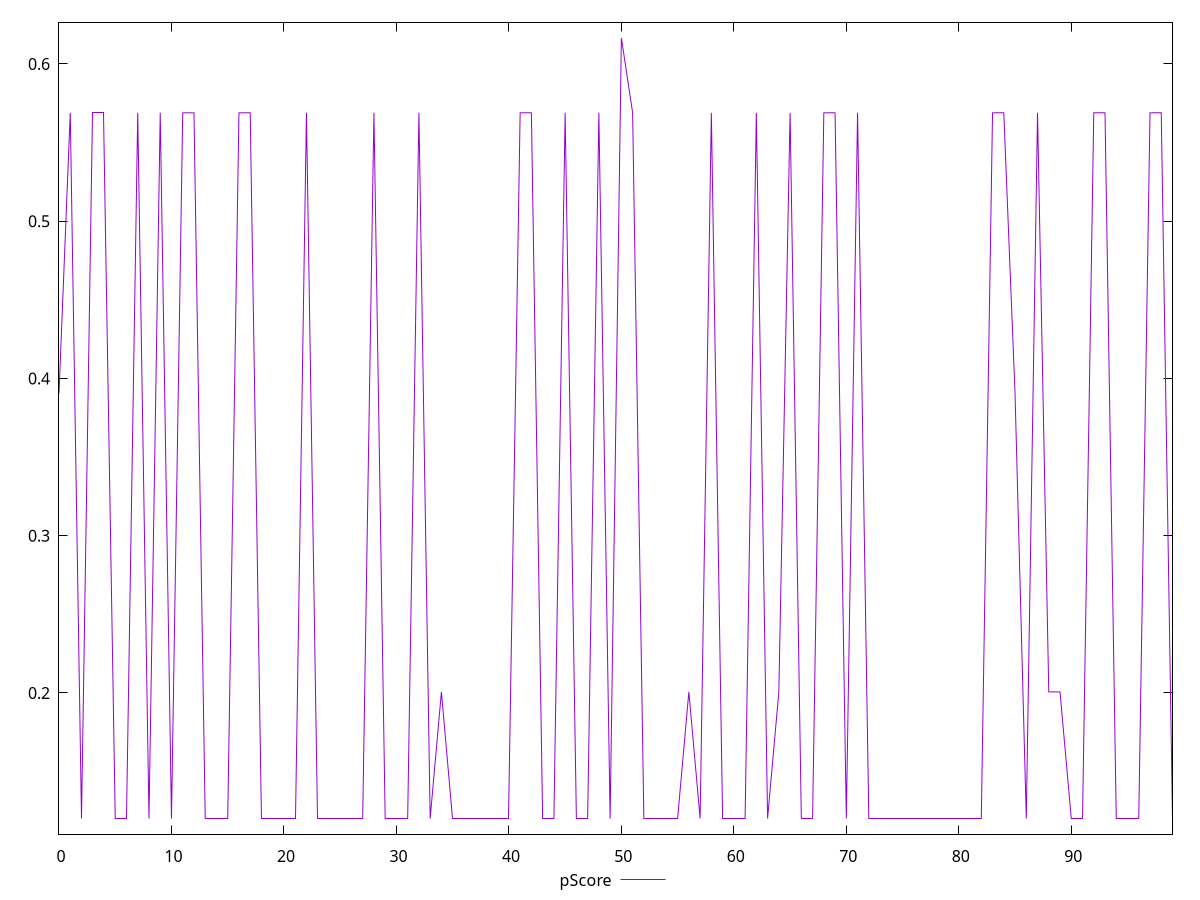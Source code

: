 reset

$pScore <<EOF
0 0.390600481264235
1 0.5689426830122603
2 0.12012837920341812
3 0.5689518661631368
4 0.5689518661631368
5 0.12012239637508093
6 0.12012659481575477
7 0.568883805569806
8 0.12012265877274908
9 0.5689518661631368
10 0.12012538774702203
11 0.5688989295946074
12 0.568907031880387
13 0.12012407573138717
14 0.12011211089848361
15 0.12012659481575477
16 0.5689145940953813
17 0.5689518661631368
18 0.12012239637508093
19 0.12012538774702203
20 0.12012538774702203
21 0.12012538774702203
22 0.568945113835011
23 0.12012407573138717
24 0.12012659481575477
25 0.12012706715074128
26 0.12011651883761654
27 0.12011179605270605
28 0.5689518661631368
29 0.12012108439648689
30 0.12012538774702203
31 0.12011814562338824
32 0.56896050923478
33 0.12012239637508093
34 0.20064404885511194
35 0.12012407573138717
36 0.12012538774702203
37 0.12011777828248232
38 0.12012113687531878
39 0.12012407573138717
40 0.12012538774702203
41 0.5689224264725372
42 0.5689518661631368
43 0.12011966747785252
44 0.12012407573138717
45 0.5689224264725372
46 0.1201241282117006
47 0.12011515445590654
48 0.5689518661631368
49 0.12012659481575477
50 0.616559429273424
51 0.5689364709466537
52 0.1201241282117006
53 0.12011966747785252
54 0.12012538774702203
55 0.12011966747785252
56 0.20063554595130828
57 0.12012538774702203
58 0.5689224264725372
59 0.12011966747785252
60 0.12011667626740596
61 0.12012659481575477
62 0.5689224264725372
63 0.12012360340973571
64 0.200638722813542
65 0.5689081121919914
66 0.12012538774702203
67 0.12011966747785252
68 0.568907031880387
69 0.56895807836048
70 0.12013005865455195
71 0.5689518661631368
72 0.12011966747785252
73 0.12012407573138717
74 0.12012659481575477
75 0.12011966747785252
76 0.12012837920341812
77 0.12011510198003778
78 0.12012538774702203
79 0.12012958630623005
80 0.12012538774702203
81 0.12012360340973571
82 0.12012538774702203
83 0.5689224264725372
84 0.5689518661631368
85 0.390600481264235
86 0.12012265877274908
87 0.5689272879905201
88 0.20063339692915655
89 0.20062807120195092
90 0.12012239637508093
91 0.12011090399475044
92 0.5689518661631368
93 0.5689378213911764
94 0.12012538774702203
95 0.12012239637508093
96 0.12011667626740596
97 0.5689210760566532
98 0.5689518661631368
99 0.12012659481575477
EOF

set key outside below
set xrange [0:99]
set yrange [0.11018193348917697:0.6264883997789975]
set trange [0.11018193348917697:0.6264883997789975]
set terminal svg size 640, 500 enhanced background rgb 'white'
set output "report_00008_2021-01-22T20:58:29.167/cumulative-layout-shift/samples/pages/pScore/values.svg"

plot $pScore title "pScore" with line

reset
